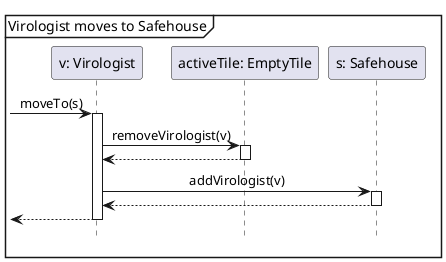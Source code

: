@startuml
'https://plantuml.com/sequence-diagram
hide footbox
skinparam sequenceMessageAlign center

mainframe Virologist moves to Safehouse

participant "v: Virologist" as v
participant "activeTile: EmptyTile" as t1
participant "s: Safehouse" as s

-> v ++: moveTo(s)
    v -> t1 ++ : removeVirologist(v)
    return
    v -> s ++ : addVirologist(v)
    return
return
@enduml